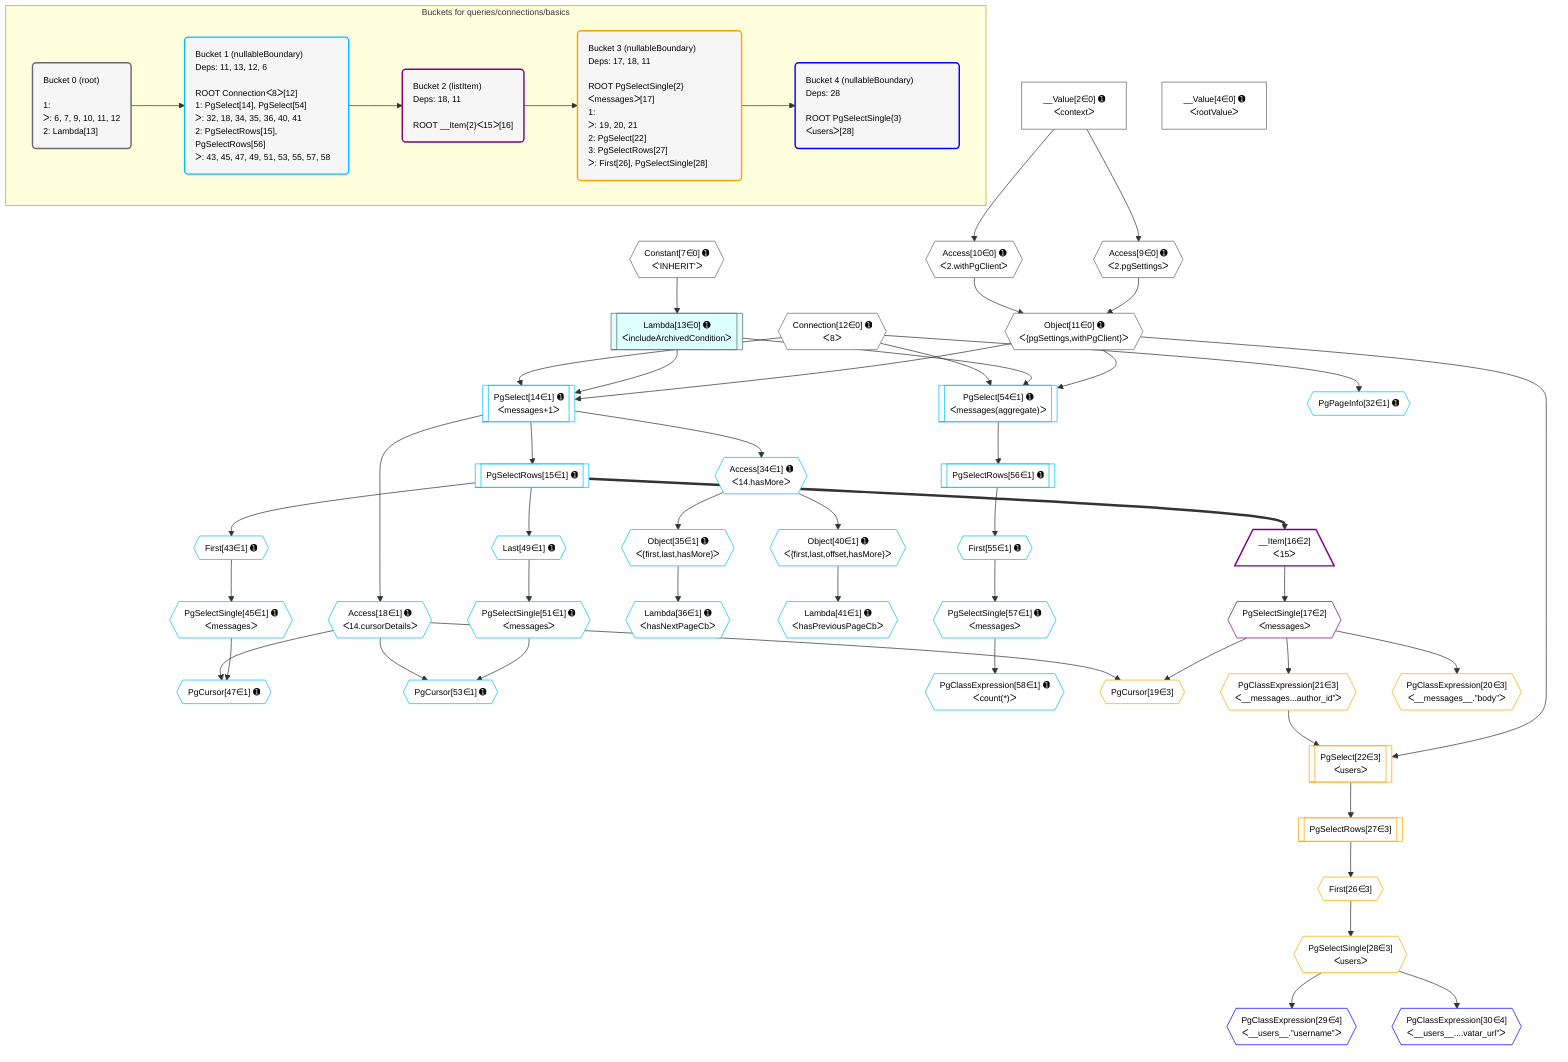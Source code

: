 %%{init: {'themeVariables': { 'fontSize': '12px'}}}%%
graph TD
    classDef path fill:#eee,stroke:#000,color:#000
    classDef plan fill:#fff,stroke-width:1px,color:#000
    classDef itemplan fill:#fff,stroke-width:2px,color:#000
    classDef unbatchedplan fill:#dff,stroke-width:1px,color:#000
    classDef sideeffectplan fill:#fcc,stroke-width:2px,color:#000
    classDef bucket fill:#f6f6f6,color:#000,stroke-width:2px,text-align:left


    %% plan dependencies
    Object11{{"Object[11∈0] ➊<br />ᐸ{pgSettings,withPgClient}ᐳ"}}:::plan
    Access9{{"Access[9∈0] ➊<br />ᐸ2.pgSettingsᐳ"}}:::plan
    Access10{{"Access[10∈0] ➊<br />ᐸ2.withPgClientᐳ"}}:::plan
    Access9 & Access10 --> Object11
    Connection12{{"Connection[12∈0] ➊<br />ᐸ8ᐳ"}}:::plan
    __Value2["__Value[2∈0] ➊<br />ᐸcontextᐳ"]:::plan
    __Value2 --> Access9
    __Value2 --> Access10
    Lambda13[["Lambda[13∈0] ➊<br />ᐸincludeArchivedConditionᐳ"]]:::unbatchedplan
    Constant7{{"Constant[7∈0] ➊<br />ᐸ'INHERIT'ᐳ"}}:::plan
    Constant7 --> Lambda13
    __Value4["__Value[4∈0] ➊<br />ᐸrootValueᐳ"]:::plan
    PgSelect14[["PgSelect[14∈1] ➊<br />ᐸmessages+1ᐳ"]]:::plan
    Object11 & Lambda13 & Connection12 --> PgSelect14
    Object40{{"Object[40∈1] ➊<br />ᐸ{first,last,offset,hasMore}ᐳ"}}:::plan
    Access34{{"Access[34∈1] ➊<br />ᐸ14.hasMoreᐳ"}}:::plan
    Access34 --> Object40
    Object35{{"Object[35∈1] ➊<br />ᐸ{first,last,hasMore}ᐳ"}}:::plan
    Access34 --> Object35
    PgSelect54[["PgSelect[54∈1] ➊<br />ᐸmessages(aggregate)ᐳ"]]:::plan
    Object11 & Lambda13 & Connection12 --> PgSelect54
    PgCursor47{{"PgCursor[47∈1] ➊"}}:::plan
    PgSelectSingle45{{"PgSelectSingle[45∈1] ➊<br />ᐸmessagesᐳ"}}:::plan
    Access18{{"Access[18∈1] ➊<br />ᐸ14.cursorDetailsᐳ"}}:::plan
    PgSelectSingle45 & Access18 --> PgCursor47
    PgCursor53{{"PgCursor[53∈1] ➊"}}:::plan
    PgSelectSingle51{{"PgSelectSingle[51∈1] ➊<br />ᐸmessagesᐳ"}}:::plan
    PgSelectSingle51 & Access18 --> PgCursor53
    PgSelectRows15[["PgSelectRows[15∈1] ➊"]]:::plan
    PgSelect14 --> PgSelectRows15
    PgSelect14 --> Access18
    PgPageInfo32{{"PgPageInfo[32∈1] ➊"}}:::plan
    Connection12 --> PgPageInfo32
    PgSelect14 --> Access34
    Lambda36{{"Lambda[36∈1] ➊<br />ᐸhasNextPageCbᐳ"}}:::plan
    Object35 --> Lambda36
    Lambda41{{"Lambda[41∈1] ➊<br />ᐸhasPreviousPageCbᐳ"}}:::plan
    Object40 --> Lambda41
    First43{{"First[43∈1] ➊"}}:::plan
    PgSelectRows15 --> First43
    First43 --> PgSelectSingle45
    Last49{{"Last[49∈1] ➊"}}:::plan
    PgSelectRows15 --> Last49
    Last49 --> PgSelectSingle51
    First55{{"First[55∈1] ➊"}}:::plan
    PgSelectRows56[["PgSelectRows[56∈1] ➊"]]:::plan
    PgSelectRows56 --> First55
    PgSelect54 --> PgSelectRows56
    PgSelectSingle57{{"PgSelectSingle[57∈1] ➊<br />ᐸmessagesᐳ"}}:::plan
    First55 --> PgSelectSingle57
    PgClassExpression58{{"PgClassExpression[58∈1] ➊<br />ᐸcount(*)ᐳ"}}:::plan
    PgSelectSingle57 --> PgClassExpression58
    __Item16[/"__Item[16∈2]<br />ᐸ15ᐳ"\]:::itemplan
    PgSelectRows15 ==> __Item16
    PgSelectSingle17{{"PgSelectSingle[17∈2]<br />ᐸmessagesᐳ"}}:::plan
    __Item16 --> PgSelectSingle17
    PgCursor19{{"PgCursor[19∈3]"}}:::plan
    PgSelectSingle17 & Access18 --> PgCursor19
    PgSelect22[["PgSelect[22∈3]<br />ᐸusersᐳ"]]:::plan
    PgClassExpression21{{"PgClassExpression[21∈3]<br />ᐸ__messages...author_id”ᐳ"}}:::plan
    Object11 & PgClassExpression21 --> PgSelect22
    PgClassExpression20{{"PgClassExpression[20∈3]<br />ᐸ__messages__.”body”ᐳ"}}:::plan
    PgSelectSingle17 --> PgClassExpression20
    PgSelectSingle17 --> PgClassExpression21
    First26{{"First[26∈3]"}}:::plan
    PgSelectRows27[["PgSelectRows[27∈3]"]]:::plan
    PgSelectRows27 --> First26
    PgSelect22 --> PgSelectRows27
    PgSelectSingle28{{"PgSelectSingle[28∈3]<br />ᐸusersᐳ"}}:::plan
    First26 --> PgSelectSingle28
    PgClassExpression29{{"PgClassExpression[29∈4]<br />ᐸ__users__.”username”ᐳ"}}:::plan
    PgSelectSingle28 --> PgClassExpression29
    PgClassExpression30{{"PgClassExpression[30∈4]<br />ᐸ__users__....vatar_url”ᐳ"}}:::plan
    PgSelectSingle28 --> PgClassExpression30

    %% define steps

    subgraph "Buckets for queries/connections/basics"
    Bucket0("Bucket 0 (root)<br /><br />1: <br />ᐳ: 6, 7, 9, 10, 11, 12<br />2: Lambda[13]"):::bucket
    classDef bucket0 stroke:#696969
    class Bucket0,__Value2,__Value4,Constant7,Access9,Access10,Object11,Connection12,Lambda13 bucket0
    Bucket1("Bucket 1 (nullableBoundary)<br />Deps: 11, 13, 12, 6<br /><br />ROOT Connectionᐸ8ᐳ[12]<br />1: PgSelect[14], PgSelect[54]<br />ᐳ: 32, 18, 34, 35, 36, 40, 41<br />2: PgSelectRows[15], PgSelectRows[56]<br />ᐳ: 43, 45, 47, 49, 51, 53, 55, 57, 58"):::bucket
    classDef bucket1 stroke:#00bfff
    class Bucket1,PgSelect14,PgSelectRows15,Access18,PgPageInfo32,Access34,Object35,Lambda36,Object40,Lambda41,First43,PgSelectSingle45,PgCursor47,Last49,PgSelectSingle51,PgCursor53,PgSelect54,First55,PgSelectRows56,PgSelectSingle57,PgClassExpression58 bucket1
    Bucket2("Bucket 2 (listItem)<br />Deps: 18, 11<br /><br />ROOT __Item{2}ᐸ15ᐳ[16]"):::bucket
    classDef bucket2 stroke:#7f007f
    class Bucket2,__Item16,PgSelectSingle17 bucket2
    Bucket3("Bucket 3 (nullableBoundary)<br />Deps: 17, 18, 11<br /><br />ROOT PgSelectSingle{2}ᐸmessagesᐳ[17]<br />1: <br />ᐳ: 19, 20, 21<br />2: PgSelect[22]<br />3: PgSelectRows[27]<br />ᐳ: First[26], PgSelectSingle[28]"):::bucket
    classDef bucket3 stroke:#ffa500
    class Bucket3,PgCursor19,PgClassExpression20,PgClassExpression21,PgSelect22,First26,PgSelectRows27,PgSelectSingle28 bucket3
    Bucket4("Bucket 4 (nullableBoundary)<br />Deps: 28<br /><br />ROOT PgSelectSingle{3}ᐸusersᐳ[28]"):::bucket
    classDef bucket4 stroke:#0000ff
    class Bucket4,PgClassExpression29,PgClassExpression30 bucket4
    Bucket0 --> Bucket1
    Bucket1 --> Bucket2
    Bucket2 --> Bucket3
    Bucket3 --> Bucket4
    end